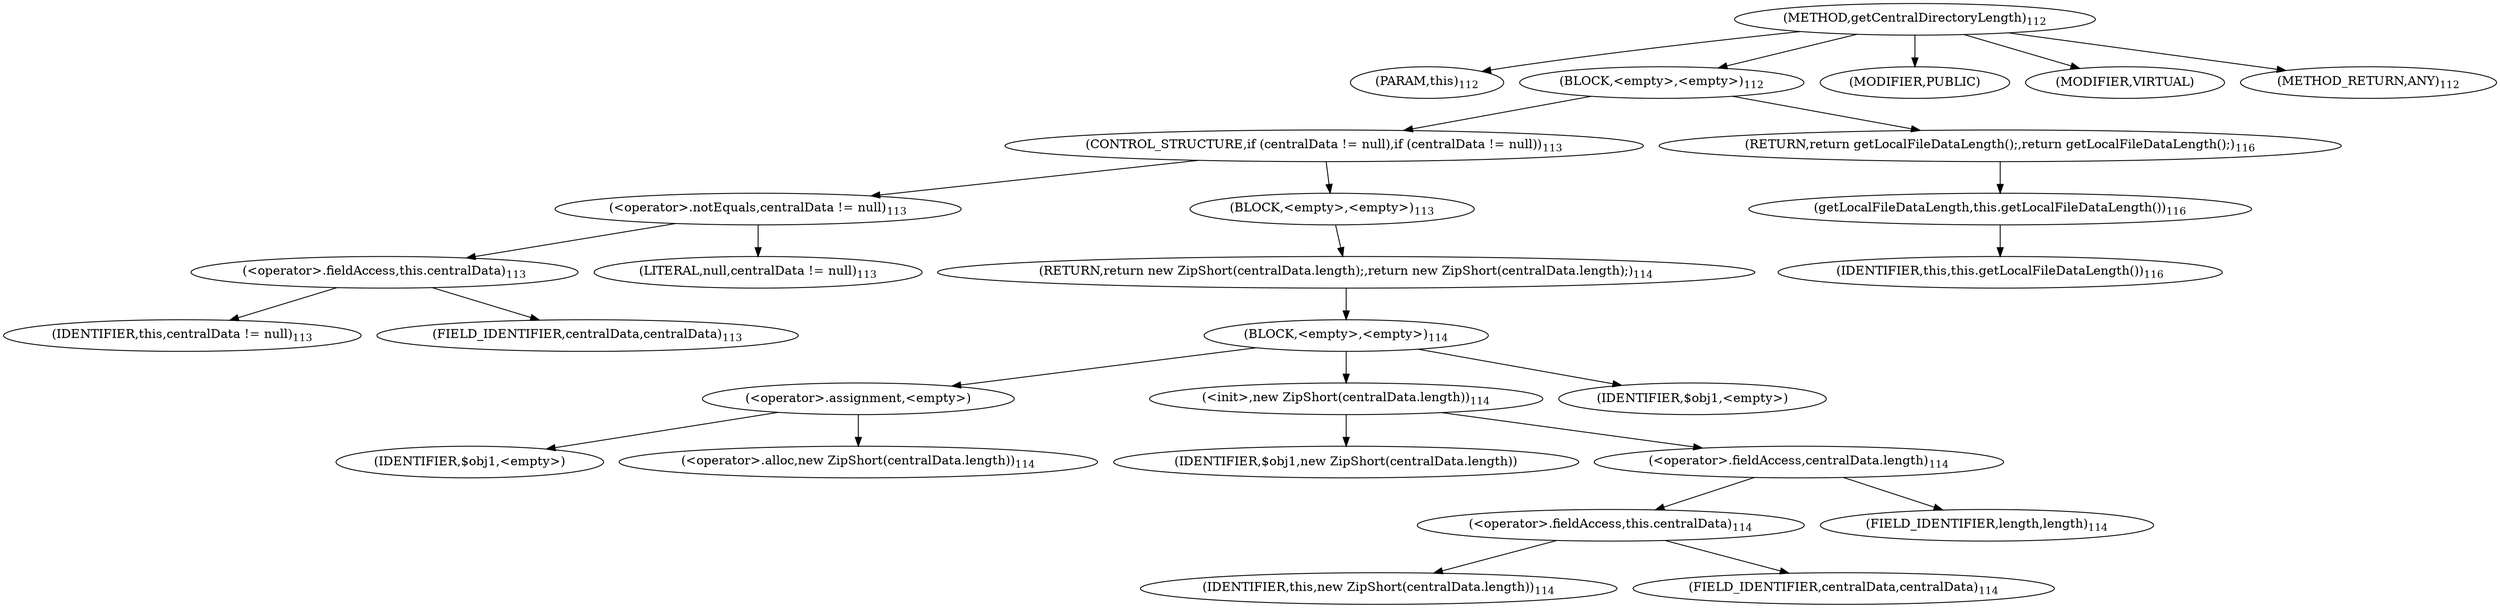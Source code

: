 digraph "getCentralDirectoryLength" {  
"113" [label = <(METHOD,getCentralDirectoryLength)<SUB>112</SUB>> ]
"6" [label = <(PARAM,this)<SUB>112</SUB>> ]
"114" [label = <(BLOCK,&lt;empty&gt;,&lt;empty&gt;)<SUB>112</SUB>> ]
"115" [label = <(CONTROL_STRUCTURE,if (centralData != null),if (centralData != null))<SUB>113</SUB>> ]
"116" [label = <(&lt;operator&gt;.notEquals,centralData != null)<SUB>113</SUB>> ]
"117" [label = <(&lt;operator&gt;.fieldAccess,this.centralData)<SUB>113</SUB>> ]
"118" [label = <(IDENTIFIER,this,centralData != null)<SUB>113</SUB>> ]
"119" [label = <(FIELD_IDENTIFIER,centralData,centralData)<SUB>113</SUB>> ]
"120" [label = <(LITERAL,null,centralData != null)<SUB>113</SUB>> ]
"121" [label = <(BLOCK,&lt;empty&gt;,&lt;empty&gt;)<SUB>113</SUB>> ]
"122" [label = <(RETURN,return new ZipShort(centralData.length);,return new ZipShort(centralData.length);)<SUB>114</SUB>> ]
"123" [label = <(BLOCK,&lt;empty&gt;,&lt;empty&gt;)<SUB>114</SUB>> ]
"124" [label = <(&lt;operator&gt;.assignment,&lt;empty&gt;)> ]
"125" [label = <(IDENTIFIER,$obj1,&lt;empty&gt;)> ]
"126" [label = <(&lt;operator&gt;.alloc,new ZipShort(centralData.length))<SUB>114</SUB>> ]
"127" [label = <(&lt;init&gt;,new ZipShort(centralData.length))<SUB>114</SUB>> ]
"128" [label = <(IDENTIFIER,$obj1,new ZipShort(centralData.length))> ]
"129" [label = <(&lt;operator&gt;.fieldAccess,centralData.length)<SUB>114</SUB>> ]
"130" [label = <(&lt;operator&gt;.fieldAccess,this.centralData)<SUB>114</SUB>> ]
"131" [label = <(IDENTIFIER,this,new ZipShort(centralData.length))<SUB>114</SUB>> ]
"132" [label = <(FIELD_IDENTIFIER,centralData,centralData)<SUB>114</SUB>> ]
"133" [label = <(FIELD_IDENTIFIER,length,length)<SUB>114</SUB>> ]
"134" [label = <(IDENTIFIER,$obj1,&lt;empty&gt;)> ]
"135" [label = <(RETURN,return getLocalFileDataLength();,return getLocalFileDataLength();)<SUB>116</SUB>> ]
"136" [label = <(getLocalFileDataLength,this.getLocalFileDataLength())<SUB>116</SUB>> ]
"5" [label = <(IDENTIFIER,this,this.getLocalFileDataLength())<SUB>116</SUB>> ]
"137" [label = <(MODIFIER,PUBLIC)> ]
"138" [label = <(MODIFIER,VIRTUAL)> ]
"139" [label = <(METHOD_RETURN,ANY)<SUB>112</SUB>> ]
  "113" -> "6" 
  "113" -> "114" 
  "113" -> "137" 
  "113" -> "138" 
  "113" -> "139" 
  "114" -> "115" 
  "114" -> "135" 
  "115" -> "116" 
  "115" -> "121" 
  "116" -> "117" 
  "116" -> "120" 
  "117" -> "118" 
  "117" -> "119" 
  "121" -> "122" 
  "122" -> "123" 
  "123" -> "124" 
  "123" -> "127" 
  "123" -> "134" 
  "124" -> "125" 
  "124" -> "126" 
  "127" -> "128" 
  "127" -> "129" 
  "129" -> "130" 
  "129" -> "133" 
  "130" -> "131" 
  "130" -> "132" 
  "135" -> "136" 
  "136" -> "5" 
}
